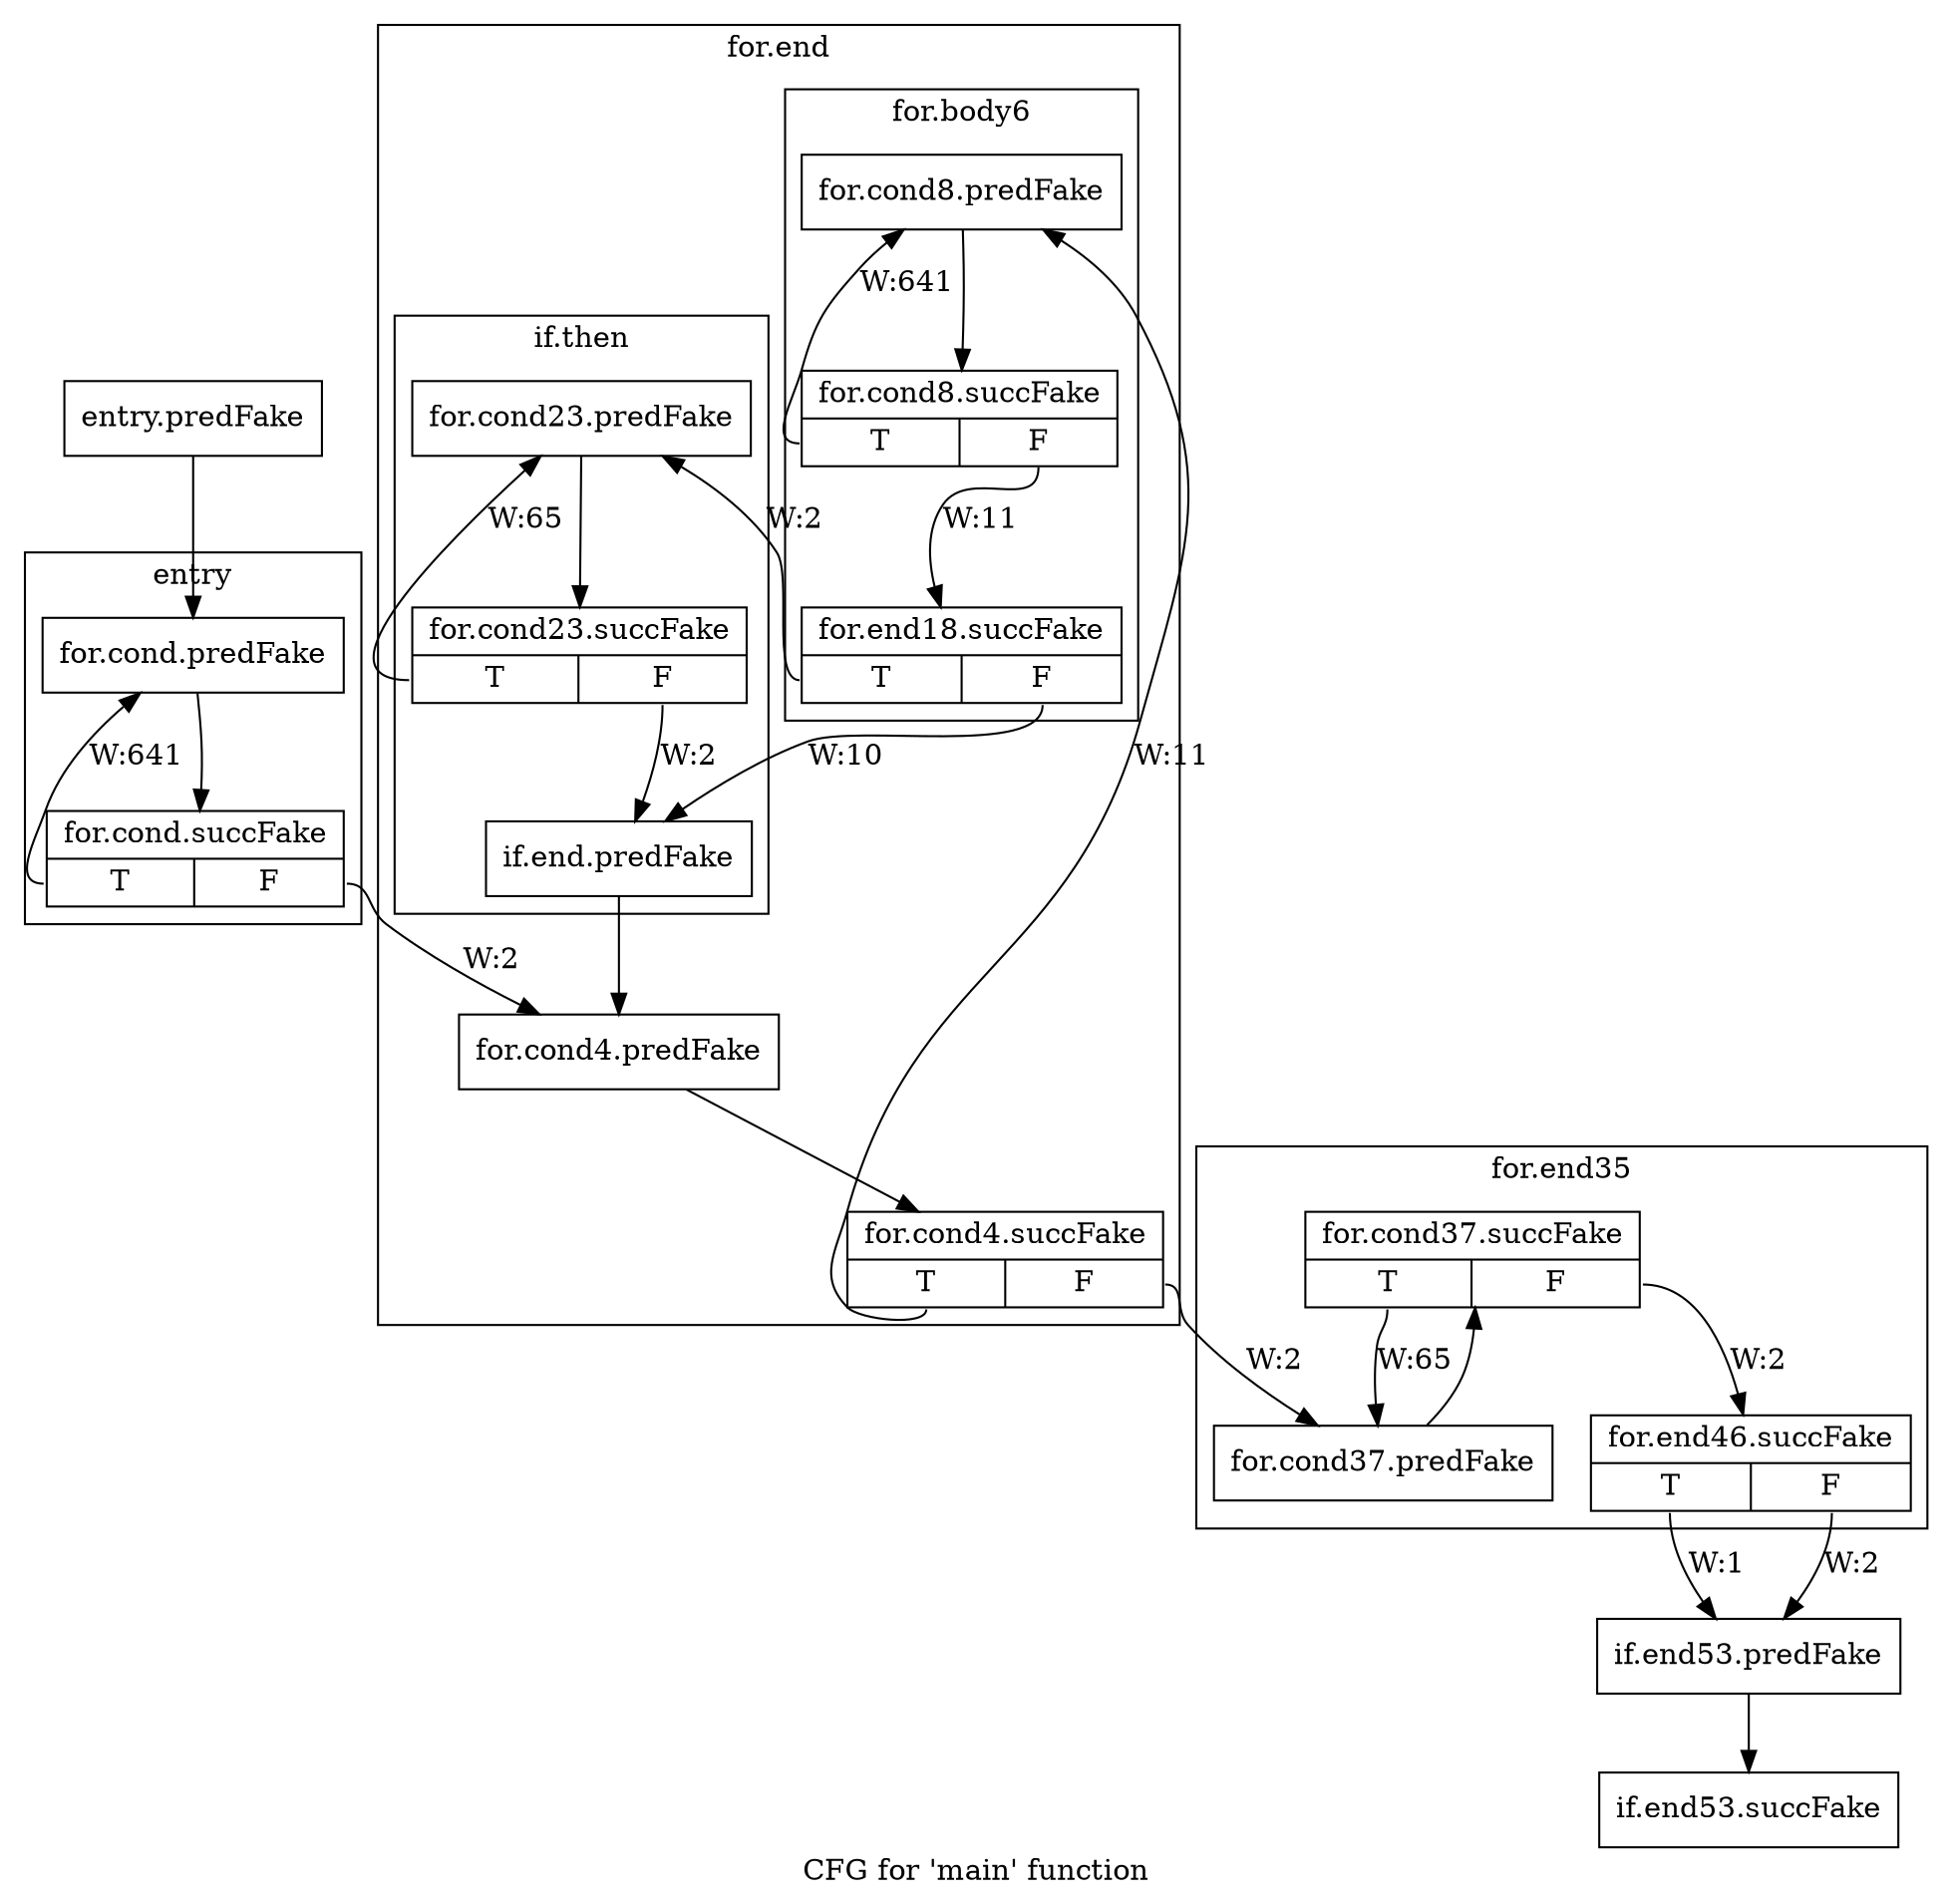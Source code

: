 digraph "CFG for 'main' function" {
	label="CFG for 'main' function";

	Node0x47ef710 [shape=record,filename="",linenumber="",label="{entry.predFake}"];
	Node0x47ef710 -> Node0x47afed0[ callList="" memoryops="" filename="../../../../Vitis-Tutorials/Getting_Started/Vitis_HLS/reference-files/src/dct_test.cpp" execusionnum="1"];
	Node0x47a4e00 [shape=record,filename="../../../../Vitis-Tutorials/Getting_Started/Vitis_HLS/reference-files/src/dct_test.cpp",linenumber="69",label="{for.end46.succFake|{<s0>T|<s1>F}}"];
	Node0x47a4e00:s0 -> Node0x47f08b0[label="W:1" callList="" memoryops="" filename="../../../../Vitis-Tutorials/Getting_Started/Vitis_HLS/reference-files/src/dct_test.cpp" execusionnum="0"];
	Node0x47a4e00:s1 -> Node0x47f08b0[label="W:2" callList="" memoryops="" filename="../../../../Vitis-Tutorials/Getting_Started/Vitis_HLS/reference-files/src/dct_test.cpp" execusionnum="1"];
	Node0x47f08b0 [shape=record,filename="../../../../Vitis-Tutorials/Getting_Started/Vitis_HLS/reference-files/src/dct_test.cpp",linenumber="75",label="{if.end53.predFake}"];
	Node0x47f08b0 -> Node0x47a4f90[ callList="" memoryops="" filename="../../../../Vitis-Tutorials/Getting_Started/Vitis_HLS/reference-files/src/dct_test.cpp" execusionnum="1"];
	Node0x47a4f90 [shape=record,filename="../../../../Vitis-Tutorials/Getting_Started/Vitis_HLS/reference-files/src/dct_test.cpp",linenumber="75",label="{if.end53.succFake}"];
subgraph cluster_0 {
	label="for.end35";
	tripcount="64";
	invocationtime="2";

	Node0x47f06d0 [shape=record,filename="../../../../Vitis-Tutorials/Getting_Started/Vitis_HLS/reference-files/src/dct_test.cpp",linenumber="61",label="{for.cond37.predFake}"];
	Node0x47f06d0 -> Node0x47a4cf0[ callList="" memoryops="" filename="../../../../Vitis-Tutorials/Getting_Started/Vitis_HLS/reference-files/src/dct_test.cpp" execusionnum="65"];
	Node0x47a4cf0 [shape=record,filename="../../../../Vitis-Tutorials/Getting_Started/Vitis_HLS/reference-files/src/dct_test.cpp",linenumber="61",label="{for.cond37.succFake|{<s0>T|<s1>F}}"];
	Node0x47a4cf0:s0 -> Node0x47f06d0[label="W:65" callList="" memoryops="b_prime_read:62" filename="../../../../Vitis-Tutorials/Getting_Started/Vitis_HLS/reference-files/src/dct_test.cpp" execusionnum="64"];
	Node0x47a4cf0:s1 -> Node0x47a4e00[label="W:2" callList="" memoryops="" filename="../../../../Vitis-Tutorials/Getting_Started/Vitis_HLS/reference-files/src/dct_test.cpp" execusionnum="1"];
}
subgraph cluster_1 {
	label="for.end";
	tripcount="10";
	invocationtime="2";

subgraph cluster_1_0 {
	label="for.body6";
	tripcount="640";
	invocationtime="11";

	Node0x47b00b0 [shape=record,filename="../../../../Vitis-Tutorials/Getting_Started/Vitis_HLS/reference-files/src/dct_test.cpp",linenumber="39",label="{for.cond8.predFake}"];
	Node0x47b00b0 -> Node0x47a46b0[ callList="" memoryops="" filename="../../../../Vitis-Tutorials/Getting_Started/Vitis_HLS/reference-files/src/dct_test.cpp" execusionnum="650"];
	Node0x47a46b0 [shape=record,filename="../../../../Vitis-Tutorials/Getting_Started/Vitis_HLS/reference-files/src/dct_test.cpp",linenumber="39",label="{for.cond8.succFake|{<s0>T|<s1>F}}"];
	Node0x47a46b0:s0 -> Node0x47b00b0[label="W:641" callList="" memoryops="x_read:40; a_write:40" filename="../../../../Vitis-Tutorials/Getting_Started/Vitis_HLS/reference-files/src/dct_test.cpp" execusionnum="640"];
	Node0x47a46b0:s1 -> Node0x47a4870[label="W:11" callList="1:46" memoryops="" filename="../../../../Vitis-Tutorials/Getting_Started/Vitis_HLS/reference-files/src/dct_test.cpp" execusionnum="10"];
}
subgraph cluster_1_1 {
	label="if.then";
	tripcount="64";
	invocationtime="2";

	Node0x47f04a0 [shape=record,filename="../../../../Vitis-Tutorials/Getting_Started/Vitis_HLS/reference-files/src/dct_test.cpp",linenumber="52",label="{for.cond23.predFake}"];
	Node0x47f04a0 -> Node0x47a4a40[ callList="" memoryops="" filename="../../../../Vitis-Tutorials/Getting_Started/Vitis_HLS/reference-files/src/dct_test.cpp" execusionnum="65"];
	Node0x47a4a40 [shape=record,filename="../../../../Vitis-Tutorials/Getting_Started/Vitis_HLS/reference-files/src/dct_test.cpp",linenumber="52",label="{for.cond23.succFake|{<s0>T|<s1>F}}"];
	Node0x47a4a40:s0 -> Node0x47f04a0[label="W:65" callList="" memoryops="b_read:53; b_prime_write:53" filename="../../../../Vitis-Tutorials/Getting_Started/Vitis_HLS/reference-files/src/dct_test.cpp" execusionnum="64"];
	Node0x47a4a40:s1 -> Node0x47f05e0[label="W:2" callList="" memoryops="" filename="../../../../Vitis-Tutorials/Getting_Started/Vitis_HLS/reference-files/src/dct_test.cpp" execusionnum="1"];
}
	Node0x47b0010 [shape=record,filename="../../../../Vitis-Tutorials/Getting_Started/Vitis_HLS/reference-files/src/dct_test.cpp",linenumber="36",label="{for.cond4.predFake}"];
	Node0x47b0010 -> Node0x47a8570[ callList="" memoryops="" filename="../../../../Vitis-Tutorials/Getting_Started/Vitis_HLS/reference-files/src/dct_test.cpp" execusionnum="11"];
	Node0x47f05e0 [shape=record,filename="../../../../Vitis-Tutorials/Getting_Started/Vitis_HLS/reference-files/src/dct_test.cpp",linenumber="56",label="{if.end.predFake}"];
	Node0x47f05e0 -> Node0x47b0010[ callList="" memoryops="" filename="../../../../Vitis-Tutorials/Getting_Started/Vitis_HLS/reference-files/src/dct_test.cpp" execusionnum="10"];
	Node0x47a8570 [shape=record,filename="../../../../Vitis-Tutorials/Getting_Started/Vitis_HLS/reference-files/src/dct_test.cpp",linenumber="36",label="{for.cond4.succFake|{<s0>T|<s1>F}}"];
	Node0x47a8570:s0 -> Node0x47b00b0[label="W:11" callList="" memoryops="" filename="../../../../Vitis-Tutorials/Getting_Started/Vitis_HLS/reference-files/src/dct_test.cpp" execusionnum="10"];
	Node0x47a8570:s1 -> Node0x47f06d0[label="W:2" callList="" memoryops="" filename="../../../../Vitis-Tutorials/Getting_Started/Vitis_HLS/reference-files/src/dct_test.cpp" execusionnum="1"];
	Node0x47a4870 [shape=record,filename="../../../../Vitis-Tutorials/Getting_Started/Vitis_HLS/reference-files/src/dct_test.cpp",linenumber="50",label="{for.end18.succFake|{<s0>T|<s1>F}}"];
	Node0x47a4870:s0 -> Node0x47f04a0[label="W:2" callList="" memoryops="" filename="../../../../Vitis-Tutorials/Getting_Started/Vitis_HLS/reference-files/src/dct_test.cpp" execusionnum="1"];
	Node0x47a4870:s1 -> Node0x47f05e0[label="W:10"];
}
subgraph cluster_2 {
	label="entry";
	tripcount="640";
	invocationtime="1";

	Node0x47afed0 [shape=record,filename="../../../../Vitis-Tutorials/Getting_Started/Vitis_HLS/reference-files/src/dct_test.cpp",linenumber="27",label="{for.cond.predFake}"];
	Node0x47afed0 -> Node0x47a77f0[ callList="" memoryops="" filename="../../../../Vitis-Tutorials/Getting_Started/Vitis_HLS/reference-files/src/dct_test.cpp" execusionnum="641"];
	Node0x47a77f0 [shape=record,filename="../../../../Vitis-Tutorials/Getting_Started/Vitis_HLS/reference-files/src/dct_test.cpp",linenumber="27",label="{for.cond.succFake|{<s0>T|<s1>F}}"];
	Node0x47a77f0:s0 -> Node0x47afed0[label="W:641" callList="" memoryops="; x_write:30" filename="../../../../Vitis-Tutorials/Getting_Started/Vitis_HLS/reference-files/src/dct_test.cpp" execusionnum="640"];
	Node0x47a77f0:s1 -> Node0x47b0010[label="W:2" callList="" memoryops="" filename="../../../../Vitis-Tutorials/Getting_Started/Vitis_HLS/reference-files/src/dct_test.cpp" execusionnum="1"];
}
}
